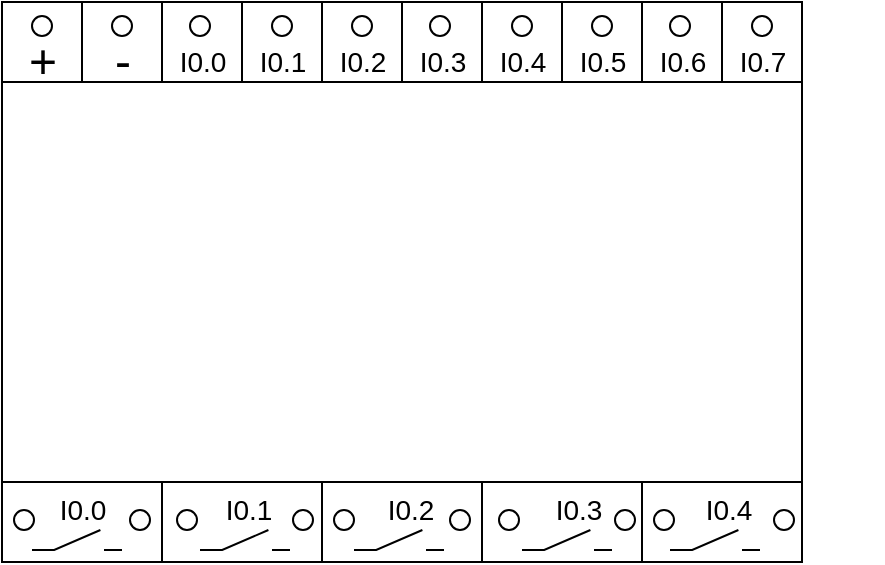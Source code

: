 <mxfile version="15.2.9" type="github">
  <diagram name="Page-1" id="16e2658f-23c8-b752-8be9-c03fbebb8bbe">
    <mxGraphModel dx="483" dy="526" grid="1" gridSize="10" guides="1" tooltips="1" connect="1" arrows="1" fold="1" page="1" pageScale="1" pageWidth="1100" pageHeight="850" background="none" math="1" shadow="0">
      <root>
        <mxCell id="0" />
        <mxCell id="1" parent="0" />
        <mxCell id="1OpYOnDRb_VouS4LxPsY-4" value="" style="verticalLabelPosition=bottom;verticalAlign=top;html=1;shape=mxgraph.basic.rect;fillColor2=none;strokeWidth=1;size=20;indent=5;" parent="1" vertex="1">
          <mxGeometry x="240" y="240" width="400" height="280" as="geometry" />
        </mxCell>
        <mxCell id="1OpYOnDRb_VouS4LxPsY-9" value="" style="shape=partialRectangle;whiteSpace=wrap;html=1;right=0;top=0;bottom=0;fillColor=none;routingCenterX=-0.5;" parent="1" vertex="1">
          <mxGeometry x="320" y="460" width="120" height="60" as="geometry" />
        </mxCell>
        <mxCell id="1OpYOnDRb_VouS4LxPsY-10" value="" style="shape=partialRectangle;whiteSpace=wrap;html=1;right=0;top=0;bottom=0;fillColor=none;routingCenterX=-0.5;" parent="1" vertex="1">
          <mxGeometry x="400" y="460" width="120" height="60" as="geometry" />
        </mxCell>
        <mxCell id="1OpYOnDRb_VouS4LxPsY-11" value="" style="shape=partialRectangle;whiteSpace=wrap;html=1;right=0;top=0;bottom=0;fillColor=none;routingCenterX=-0.5;" parent="1" vertex="1">
          <mxGeometry x="480" y="460" width="120" height="60" as="geometry" />
        </mxCell>
        <mxCell id="1OpYOnDRb_VouS4LxPsY-12" value="" style="shape=partialRectangle;whiteSpace=wrap;html=1;right=0;top=0;bottom=0;fillColor=none;routingCenterX=-0.5;" parent="1" vertex="1">
          <mxGeometry x="560" y="460" width="120" height="60" as="geometry" />
        </mxCell>
        <mxCell id="1OpYOnDRb_VouS4LxPsY-14" value="" style="shape=partialRectangle;whiteSpace=wrap;html=1;top=0;bottom=0;fillColor=none;" parent="1" vertex="1">
          <mxGeometry x="280" y="240" width="120" height="60" as="geometry" />
        </mxCell>
        <mxCell id="1OpYOnDRb_VouS4LxPsY-15" value="" style="shape=partialRectangle;whiteSpace=wrap;html=1;top=0;bottom=0;fillColor=none;" parent="1" vertex="1">
          <mxGeometry x="320" y="240" width="120" height="60" as="geometry" />
        </mxCell>
        <mxCell id="1OpYOnDRb_VouS4LxPsY-16" value="" style="shape=partialRectangle;whiteSpace=wrap;html=1;top=0;bottom=0;fillColor=none;" parent="1" vertex="1">
          <mxGeometry x="360" y="240" width="120" height="60" as="geometry" />
        </mxCell>
        <mxCell id="1OpYOnDRb_VouS4LxPsY-17" value="" style="shape=partialRectangle;whiteSpace=wrap;html=1;top=0;bottom=0;fillColor=none;" parent="1" vertex="1">
          <mxGeometry x="480" y="240" width="40" height="60" as="geometry" />
        </mxCell>
        <mxCell id="1OpYOnDRb_VouS4LxPsY-18" value="" style="shape=partialRectangle;whiteSpace=wrap;html=1;top=0;bottom=0;fillColor=none;" parent="1" vertex="1">
          <mxGeometry x="520" y="240" width="120" height="60" as="geometry" />
        </mxCell>
        <mxCell id="1OpYOnDRb_VouS4LxPsY-19" value="" style="shape=partialRectangle;whiteSpace=wrap;html=1;top=0;bottom=0;fillColor=none;" parent="1" vertex="1">
          <mxGeometry x="560" y="240" width="40" height="60" as="geometry" />
        </mxCell>
        <mxCell id="1OpYOnDRb_VouS4LxPsY-3" value="" style="verticalLabelPosition=bottom;verticalAlign=top;html=1;shape=mxgraph.basic.rect;fillColor2=none;strokeWidth=1;size=20;indent=5;" parent="1" vertex="1">
          <mxGeometry x="240" y="280" width="400" height="200" as="geometry" />
        </mxCell>
        <mxCell id="5ShauNuT3ry20VdbrwSz-2" value="&lt;font style=&quot;font-size: 24px&quot;&gt;+&lt;/font&gt;" style="text;html=1;align=center;verticalAlign=middle;resizable=0;points=[];autosize=1;strokeColor=none;fillColor=none;" vertex="1" parent="1">
          <mxGeometry x="245" y="260" width="30" height="20" as="geometry" />
        </mxCell>
        <mxCell id="5ShauNuT3ry20VdbrwSz-3" value="" style="ellipse;whiteSpace=wrap;html=1;aspect=fixed;" vertex="1" parent="1">
          <mxGeometry x="255" y="247" width="10" height="10" as="geometry" />
        </mxCell>
        <mxCell id="5ShauNuT3ry20VdbrwSz-4" value="&lt;span style=&quot;font-size: 24px&quot;&gt;-&lt;/span&gt;" style="text;html=1;align=center;verticalAlign=middle;resizable=0;points=[];autosize=1;strokeColor=none;fillColor=none;" vertex="1" parent="1">
          <mxGeometry x="290" y="260" width="20" height="20" as="geometry" />
        </mxCell>
        <mxCell id="5ShauNuT3ry20VdbrwSz-5" value="" style="ellipse;whiteSpace=wrap;html=1;aspect=fixed;" vertex="1" parent="1">
          <mxGeometry x="295" y="247" width="10" height="10" as="geometry" />
        </mxCell>
        <mxCell id="5ShauNuT3ry20VdbrwSz-6" value="&lt;font style=&quot;font-size: 14px&quot;&gt;I0.0&lt;/font&gt;" style="text;html=1;align=center;verticalAlign=middle;resizable=0;points=[];autosize=1;strokeColor=none;fillColor=none;" vertex="1" parent="1">
          <mxGeometry x="320" y="260" width="40" height="20" as="geometry" />
        </mxCell>
        <mxCell id="5ShauNuT3ry20VdbrwSz-7" value="" style="ellipse;whiteSpace=wrap;html=1;aspect=fixed;" vertex="1" parent="1">
          <mxGeometry x="334" y="247" width="10" height="10" as="geometry" />
        </mxCell>
        <mxCell id="5ShauNuT3ry20VdbrwSz-15" value="&lt;span style=&quot;font-size: 14px&quot;&gt;I0.1&lt;/span&gt;" style="text;html=1;align=center;verticalAlign=middle;resizable=0;points=[];autosize=1;strokeColor=none;fillColor=none;" vertex="1" parent="1">
          <mxGeometry x="360" y="260" width="40" height="20" as="geometry" />
        </mxCell>
        <mxCell id="5ShauNuT3ry20VdbrwSz-16" value="" style="ellipse;whiteSpace=wrap;html=1;aspect=fixed;" vertex="1" parent="1">
          <mxGeometry x="375" y="247" width="10" height="10" as="geometry" />
        </mxCell>
        <mxCell id="5ShauNuT3ry20VdbrwSz-17" value="&lt;font style=&quot;font-size: 14px&quot;&gt;I0.2&lt;/font&gt;" style="text;html=1;align=center;verticalAlign=middle;resizable=0;points=[];autosize=1;strokeColor=none;fillColor=none;" vertex="1" parent="1">
          <mxGeometry x="400" y="260" width="40" height="20" as="geometry" />
        </mxCell>
        <mxCell id="5ShauNuT3ry20VdbrwSz-18" value="" style="ellipse;whiteSpace=wrap;html=1;aspect=fixed;" vertex="1" parent="1">
          <mxGeometry x="415" y="247" width="10" height="10" as="geometry" />
        </mxCell>
        <mxCell id="5ShauNuT3ry20VdbrwSz-19" value="&lt;font style=&quot;font-size: 14px&quot;&gt;I0.3&lt;/font&gt;" style="text;html=1;align=center;verticalAlign=middle;resizable=0;points=[];autosize=1;strokeColor=none;fillColor=none;" vertex="1" parent="1">
          <mxGeometry x="440" y="260" width="40" height="20" as="geometry" />
        </mxCell>
        <mxCell id="5ShauNuT3ry20VdbrwSz-20" value="" style="ellipse;whiteSpace=wrap;html=1;aspect=fixed;" vertex="1" parent="1">
          <mxGeometry x="454" y="247" width="10" height="10" as="geometry" />
        </mxCell>
        <mxCell id="5ShauNuT3ry20VdbrwSz-21" value="&lt;font style=&quot;font-size: 14px&quot;&gt;I0.4&lt;/font&gt;" style="text;html=1;align=center;verticalAlign=middle;resizable=0;points=[];autosize=1;strokeColor=none;fillColor=none;" vertex="1" parent="1">
          <mxGeometry x="480" y="260" width="40" height="20" as="geometry" />
        </mxCell>
        <mxCell id="5ShauNuT3ry20VdbrwSz-22" value="" style="ellipse;whiteSpace=wrap;html=1;aspect=fixed;" vertex="1" parent="1">
          <mxGeometry x="495" y="247" width="10" height="10" as="geometry" />
        </mxCell>
        <mxCell id="5ShauNuT3ry20VdbrwSz-23" value="&lt;font style=&quot;font-size: 14px&quot;&gt;I0.5&lt;/font&gt;" style="text;html=1;align=center;verticalAlign=middle;resizable=0;points=[];autosize=1;strokeColor=none;fillColor=none;" vertex="1" parent="1">
          <mxGeometry x="520" y="260" width="40" height="20" as="geometry" />
        </mxCell>
        <mxCell id="5ShauNuT3ry20VdbrwSz-24" value="" style="ellipse;whiteSpace=wrap;html=1;aspect=fixed;" vertex="1" parent="1">
          <mxGeometry x="535" y="247" width="10" height="10" as="geometry" />
        </mxCell>
        <mxCell id="5ShauNuT3ry20VdbrwSz-25" value="&lt;font style=&quot;font-size: 14px&quot;&gt;I0.6&lt;/font&gt;" style="text;html=1;align=center;verticalAlign=middle;resizable=0;points=[];autosize=1;strokeColor=none;fillColor=none;" vertex="1" parent="1">
          <mxGeometry x="560" y="260" width="40" height="20" as="geometry" />
        </mxCell>
        <mxCell id="5ShauNuT3ry20VdbrwSz-26" value="" style="ellipse;whiteSpace=wrap;html=1;aspect=fixed;" vertex="1" parent="1">
          <mxGeometry x="574" y="247" width="10" height="10" as="geometry" />
        </mxCell>
        <mxCell id="5ShauNuT3ry20VdbrwSz-27" value="&lt;font style=&quot;font-size: 14px&quot;&gt;I0.7&lt;/font&gt;" style="text;html=1;align=center;verticalAlign=middle;resizable=0;points=[];autosize=1;strokeColor=none;fillColor=none;" vertex="1" parent="1">
          <mxGeometry x="600" y="260" width="40" height="20" as="geometry" />
        </mxCell>
        <mxCell id="5ShauNuT3ry20VdbrwSz-28" value="" style="ellipse;whiteSpace=wrap;html=1;aspect=fixed;" vertex="1" parent="1">
          <mxGeometry x="615" y="247" width="10" height="10" as="geometry" />
        </mxCell>
        <mxCell id="5ShauNuT3ry20VdbrwSz-33" value="" style="pointerEvents=1;verticalLabelPosition=bottom;shadow=0;dashed=0;align=center;html=1;verticalAlign=top;shape=mxgraph.electrical.electro-mechanical.make_contact;" vertex="1" parent="1">
          <mxGeometry x="255" y="504" width="45" height="10" as="geometry" />
        </mxCell>
        <mxCell id="5ShauNuT3ry20VdbrwSz-34" value="" style="pointerEvents=1;verticalLabelPosition=bottom;shadow=0;dashed=0;align=center;html=1;verticalAlign=top;shape=mxgraph.electrical.electro-mechanical.make_contact;" vertex="1" parent="1">
          <mxGeometry x="339" y="504" width="45" height="10" as="geometry" />
        </mxCell>
        <mxCell id="5ShauNuT3ry20VdbrwSz-35" value="" style="pointerEvents=1;verticalLabelPosition=bottom;shadow=0;dashed=0;align=center;html=1;verticalAlign=top;shape=mxgraph.electrical.electro-mechanical.make_contact;" vertex="1" parent="1">
          <mxGeometry x="416" y="504" width="45" height="10" as="geometry" />
        </mxCell>
        <mxCell id="5ShauNuT3ry20VdbrwSz-36" value="" style="pointerEvents=1;verticalLabelPosition=bottom;shadow=0;dashed=0;align=center;html=1;verticalAlign=top;shape=mxgraph.electrical.electro-mechanical.make_contact;" vertex="1" parent="1">
          <mxGeometry x="500" y="504" width="45" height="10" as="geometry" />
        </mxCell>
        <mxCell id="5ShauNuT3ry20VdbrwSz-37" value="" style="pointerEvents=1;verticalLabelPosition=bottom;shadow=0;dashed=0;align=center;html=1;verticalAlign=top;shape=mxgraph.electrical.electro-mechanical.make_contact;" vertex="1" parent="1">
          <mxGeometry x="574" y="504" width="45" height="10" as="geometry" />
        </mxCell>
        <mxCell id="5ShauNuT3ry20VdbrwSz-39" value="&lt;font style=&quot;font-size: 14px&quot;&gt;I0.0&lt;/font&gt;" style="text;html=1;align=center;verticalAlign=middle;resizable=0;points=[];autosize=1;strokeColor=none;fillColor=none;" vertex="1" parent="1">
          <mxGeometry x="260" y="484" width="40" height="20" as="geometry" />
        </mxCell>
        <mxCell id="5ShauNuT3ry20VdbrwSz-40" value="&lt;span style=&quot;font-size: 14px&quot;&gt;I0.1&lt;/span&gt;" style="text;html=1;align=center;verticalAlign=middle;resizable=0;points=[];autosize=1;strokeColor=none;fillColor=none;" vertex="1" parent="1">
          <mxGeometry x="343" y="484" width="40" height="20" as="geometry" />
        </mxCell>
        <mxCell id="5ShauNuT3ry20VdbrwSz-41" value="&lt;font style=&quot;font-size: 14px&quot;&gt;I0.2&lt;/font&gt;" style="text;html=1;align=center;verticalAlign=middle;resizable=0;points=[];autosize=1;strokeColor=none;fillColor=none;" vertex="1" parent="1">
          <mxGeometry x="424" y="484" width="40" height="20" as="geometry" />
        </mxCell>
        <mxCell id="5ShauNuT3ry20VdbrwSz-42" value="&lt;font style=&quot;font-size: 14px&quot;&gt;I0.3&lt;/font&gt;" style="text;html=1;align=center;verticalAlign=middle;resizable=0;points=[];autosize=1;strokeColor=none;fillColor=none;" vertex="1" parent="1">
          <mxGeometry x="508" y="484" width="40" height="20" as="geometry" />
        </mxCell>
        <mxCell id="5ShauNuT3ry20VdbrwSz-43" value="&lt;font style=&quot;font-size: 14px&quot;&gt;I0.4&lt;/font&gt;" style="text;html=1;align=center;verticalAlign=middle;resizable=0;points=[];autosize=1;strokeColor=none;fillColor=none;" vertex="1" parent="1">
          <mxGeometry x="583" y="484" width="40" height="20" as="geometry" />
        </mxCell>
        <mxCell id="5ShauNuT3ry20VdbrwSz-60" value="" style="ellipse;whiteSpace=wrap;html=1;aspect=fixed;" vertex="1" parent="1">
          <mxGeometry x="246" y="494" width="10" height="10" as="geometry" />
        </mxCell>
        <mxCell id="5ShauNuT3ry20VdbrwSz-61" value="" style="ellipse;whiteSpace=wrap;html=1;aspect=fixed;" vertex="1" parent="1">
          <mxGeometry x="304" y="494" width="10" height="10" as="geometry" />
        </mxCell>
        <mxCell id="5ShauNuT3ry20VdbrwSz-64" value="" style="ellipse;whiteSpace=wrap;html=1;aspect=fixed;" vertex="1" parent="1">
          <mxGeometry x="327.5" y="494" width="10" height="10" as="geometry" />
        </mxCell>
        <mxCell id="5ShauNuT3ry20VdbrwSz-65" value="" style="ellipse;whiteSpace=wrap;html=1;aspect=fixed;" vertex="1" parent="1">
          <mxGeometry x="385.5" y="494" width="10" height="10" as="geometry" />
        </mxCell>
        <mxCell id="5ShauNuT3ry20VdbrwSz-66" value="" style="ellipse;whiteSpace=wrap;html=1;aspect=fixed;" vertex="1" parent="1">
          <mxGeometry x="406" y="494" width="10" height="10" as="geometry" />
        </mxCell>
        <mxCell id="5ShauNuT3ry20VdbrwSz-67" value="" style="ellipse;whiteSpace=wrap;html=1;aspect=fixed;" vertex="1" parent="1">
          <mxGeometry x="464" y="494" width="10" height="10" as="geometry" />
        </mxCell>
        <mxCell id="5ShauNuT3ry20VdbrwSz-68" value="" style="ellipse;whiteSpace=wrap;html=1;aspect=fixed;" vertex="1" parent="1">
          <mxGeometry x="488.5" y="494" width="10" height="10" as="geometry" />
        </mxCell>
        <mxCell id="5ShauNuT3ry20VdbrwSz-69" value="" style="ellipse;whiteSpace=wrap;html=1;aspect=fixed;" vertex="1" parent="1">
          <mxGeometry x="546.5" y="494" width="10" height="10" as="geometry" />
        </mxCell>
        <mxCell id="5ShauNuT3ry20VdbrwSz-70" value="" style="ellipse;whiteSpace=wrap;html=1;aspect=fixed;" vertex="1" parent="1">
          <mxGeometry x="566" y="494" width="10" height="10" as="geometry" />
        </mxCell>
        <mxCell id="5ShauNuT3ry20VdbrwSz-71" value="" style="ellipse;whiteSpace=wrap;html=1;aspect=fixed;" vertex="1" parent="1">
          <mxGeometry x="626" y="494" width="10" height="10" as="geometry" />
        </mxCell>
      </root>
    </mxGraphModel>
  </diagram>
</mxfile>
